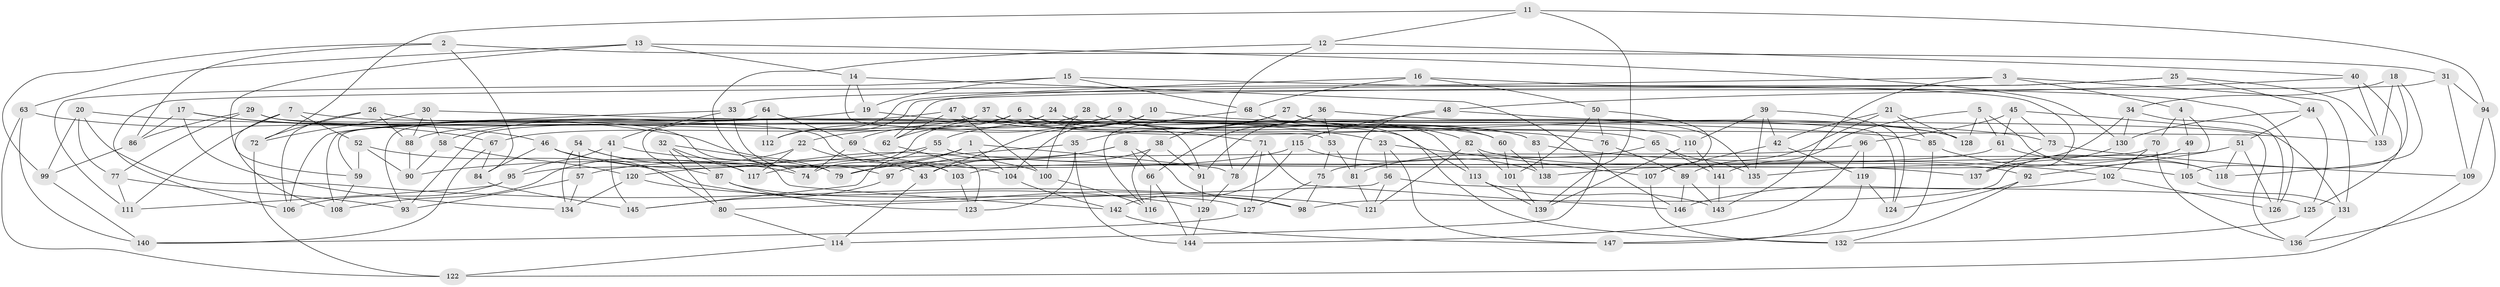 // Generated by graph-tools (version 1.1) at 2025/02/03/09/25 03:02:57]
// undirected, 147 vertices, 294 edges
graph export_dot {
graph [start="1"]
  node [color=gray90,style=filled];
  1;
  2;
  3;
  4;
  5;
  6;
  7;
  8;
  9;
  10;
  11;
  12;
  13;
  14;
  15;
  16;
  17;
  18;
  19;
  20;
  21;
  22;
  23;
  24;
  25;
  26;
  27;
  28;
  29;
  30;
  31;
  32;
  33;
  34;
  35;
  36;
  37;
  38;
  39;
  40;
  41;
  42;
  43;
  44;
  45;
  46;
  47;
  48;
  49;
  50;
  51;
  52;
  53;
  54;
  55;
  56;
  57;
  58;
  59;
  60;
  61;
  62;
  63;
  64;
  65;
  66;
  67;
  68;
  69;
  70;
  71;
  72;
  73;
  74;
  75;
  76;
  77;
  78;
  79;
  80;
  81;
  82;
  83;
  84;
  85;
  86;
  87;
  88;
  89;
  90;
  91;
  92;
  93;
  94;
  95;
  96;
  97;
  98;
  99;
  100;
  101;
  102;
  103;
  104;
  105;
  106;
  107;
  108;
  109;
  110;
  111;
  112;
  113;
  114;
  115;
  116;
  117;
  118;
  119;
  120;
  121;
  122;
  123;
  124;
  125;
  126;
  127;
  128;
  129;
  130;
  131;
  132;
  133;
  134;
  135;
  136;
  137;
  138;
  139;
  140;
  141;
  142;
  143;
  144;
  145;
  146;
  147;
  1 -- 104;
  1 -- 79;
  1 -- 57;
  1 -- 78;
  2 -- 86;
  2 -- 31;
  2 -- 99;
  2 -- 84;
  3 -- 106;
  3 -- 4;
  3 -- 143;
  3 -- 131;
  4 -- 92;
  4 -- 70;
  4 -- 49;
  5 -- 61;
  5 -- 141;
  5 -- 118;
  5 -- 128;
  6 -- 83;
  6 -- 62;
  6 -- 67;
  6 -- 71;
  7 -- 108;
  7 -- 52;
  7 -- 111;
  7 -- 60;
  8 -- 66;
  8 -- 97;
  8 -- 79;
  8 -- 98;
  9 -- 124;
  9 -- 22;
  9 -- 74;
  9 -- 133;
  10 -- 43;
  10 -- 55;
  10 -- 73;
  10 -- 104;
  11 -- 72;
  11 -- 139;
  11 -- 12;
  11 -- 94;
  12 -- 78;
  12 -- 74;
  12 -- 40;
  13 -- 59;
  13 -- 130;
  13 -- 14;
  13 -- 63;
  14 -- 53;
  14 -- 146;
  14 -- 19;
  15 -- 19;
  15 -- 111;
  15 -- 126;
  15 -- 68;
  16 -- 50;
  16 -- 112;
  16 -- 137;
  16 -- 68;
  17 -- 46;
  17 -- 134;
  17 -- 79;
  17 -- 86;
  18 -- 118;
  18 -- 105;
  18 -- 34;
  18 -- 133;
  19 -- 23;
  19 -- 58;
  20 -- 85;
  20 -- 99;
  20 -- 77;
  20 -- 121;
  21 -- 85;
  21 -- 128;
  21 -- 42;
  21 -- 89;
  22 -- 117;
  22 -- 43;
  22 -- 108;
  23 -- 56;
  23 -- 147;
  23 -- 107;
  24 -- 112;
  24 -- 113;
  24 -- 87;
  24 -- 132;
  25 -- 44;
  25 -- 112;
  25 -- 62;
  25 -- 133;
  26 -- 72;
  26 -- 106;
  26 -- 142;
  26 -- 88;
  27 -- 136;
  27 -- 35;
  27 -- 60;
  27 -- 38;
  28 -- 65;
  28 -- 69;
  28 -- 100;
  28 -- 110;
  29 -- 113;
  29 -- 77;
  29 -- 103;
  29 -- 86;
  30 -- 58;
  30 -- 72;
  30 -- 88;
  30 -- 76;
  31 -- 94;
  31 -- 109;
  31 -- 33;
  32 -- 87;
  32 -- 80;
  32 -- 117;
  32 -- 79;
  33 -- 106;
  33 -- 97;
  33 -- 41;
  34 -- 126;
  34 -- 135;
  34 -- 130;
  35 -- 117;
  35 -- 144;
  35 -- 123;
  36 -- 91;
  36 -- 53;
  36 -- 135;
  36 -- 66;
  37 -- 128;
  37 -- 91;
  37 -- 88;
  37 -- 93;
  38 -- 91;
  38 -- 43;
  38 -- 116;
  39 -- 42;
  39 -- 135;
  39 -- 110;
  39 -- 124;
  40 -- 125;
  40 -- 48;
  40 -- 133;
  41 -- 95;
  41 -- 145;
  41 -- 104;
  42 -- 107;
  42 -- 119;
  43 -- 114;
  44 -- 130;
  44 -- 51;
  44 -- 125;
  45 -- 73;
  45 -- 61;
  45 -- 131;
  45 -- 96;
  46 -- 100;
  46 -- 84;
  46 -- 80;
  47 -- 83;
  47 -- 62;
  47 -- 59;
  47 -- 100;
  48 -- 81;
  48 -- 115;
  48 -- 128;
  49 -- 138;
  49 -- 105;
  49 -- 98;
  50 -- 76;
  50 -- 107;
  50 -- 101;
  51 -- 75;
  51 -- 118;
  51 -- 126;
  52 -- 90;
  52 -- 98;
  52 -- 59;
  53 -- 75;
  53 -- 81;
  54 -- 74;
  54 -- 117;
  54 -- 57;
  54 -- 134;
  55 -- 137;
  55 -- 90;
  55 -- 145;
  56 -- 80;
  56 -- 125;
  56 -- 121;
  57 -- 134;
  57 -- 93;
  58 -- 90;
  58 -- 120;
  59 -- 108;
  60 -- 138;
  60 -- 101;
  61 -- 103;
  61 -- 118;
  62 -- 123;
  63 -- 67;
  63 -- 140;
  63 -- 122;
  64 -- 69;
  64 -- 93;
  64 -- 112;
  64 -- 108;
  65 -- 81;
  65 -- 135;
  65 -- 141;
  66 -- 144;
  66 -- 116;
  67 -- 140;
  67 -- 84;
  68 -- 116;
  68 -- 82;
  69 -- 103;
  69 -- 74;
  70 -- 136;
  70 -- 102;
  70 -- 95;
  71 -- 127;
  71 -- 78;
  71 -- 146;
  72 -- 122;
  73 -- 137;
  73 -- 109;
  75 -- 127;
  75 -- 98;
  76 -- 89;
  76 -- 114;
  77 -- 111;
  77 -- 93;
  78 -- 129;
  80 -- 114;
  81 -- 121;
  82 -- 121;
  82 -- 92;
  82 -- 101;
  83 -- 102;
  83 -- 138;
  84 -- 145;
  85 -- 105;
  85 -- 147;
  86 -- 99;
  87 -- 123;
  87 -- 127;
  88 -- 90;
  89 -- 143;
  89 -- 146;
  91 -- 129;
  92 -- 132;
  92 -- 124;
  94 -- 136;
  94 -- 109;
  95 -- 111;
  95 -- 106;
  96 -- 144;
  96 -- 97;
  96 -- 119;
  97 -- 145;
  99 -- 140;
  100 -- 116;
  101 -- 139;
  102 -- 126;
  102 -- 146;
  103 -- 123;
  104 -- 142;
  105 -- 131;
  107 -- 132;
  109 -- 122;
  110 -- 139;
  110 -- 141;
  113 -- 143;
  113 -- 139;
  114 -- 122;
  115 -- 142;
  115 -- 138;
  115 -- 120;
  119 -- 124;
  119 -- 147;
  120 -- 129;
  120 -- 134;
  125 -- 132;
  127 -- 140;
  129 -- 144;
  130 -- 137;
  131 -- 136;
  141 -- 143;
  142 -- 147;
}
